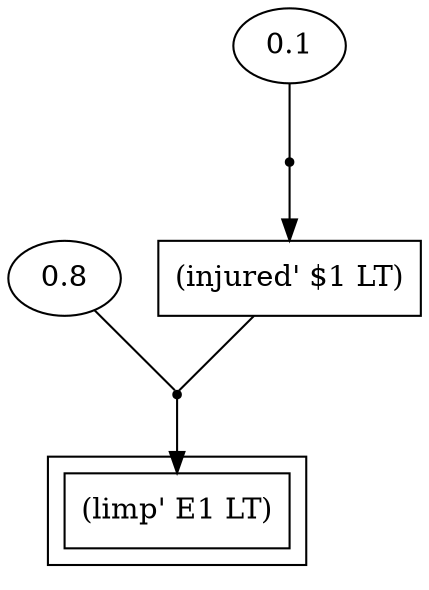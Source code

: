 digraph proof {
 graph [rankdir="TB"]
  e0 [label="0.8"];
  e1 [label="0.1"];
  i0 [shape=box label="(injured' $1 LT)"];
  r0 [shape=point];
  r0 -> o0
  i0 -> r0 [arrowhead=none]
  e0 -> r0 [arrowhead=none]
  r1 [shape=point];
  r1 -> i0
  e1 -> r1 [arrowhead=none]
 subgraph cluster {  o0 [shape=box label="(limp' E1 LT)"];
 }
}

